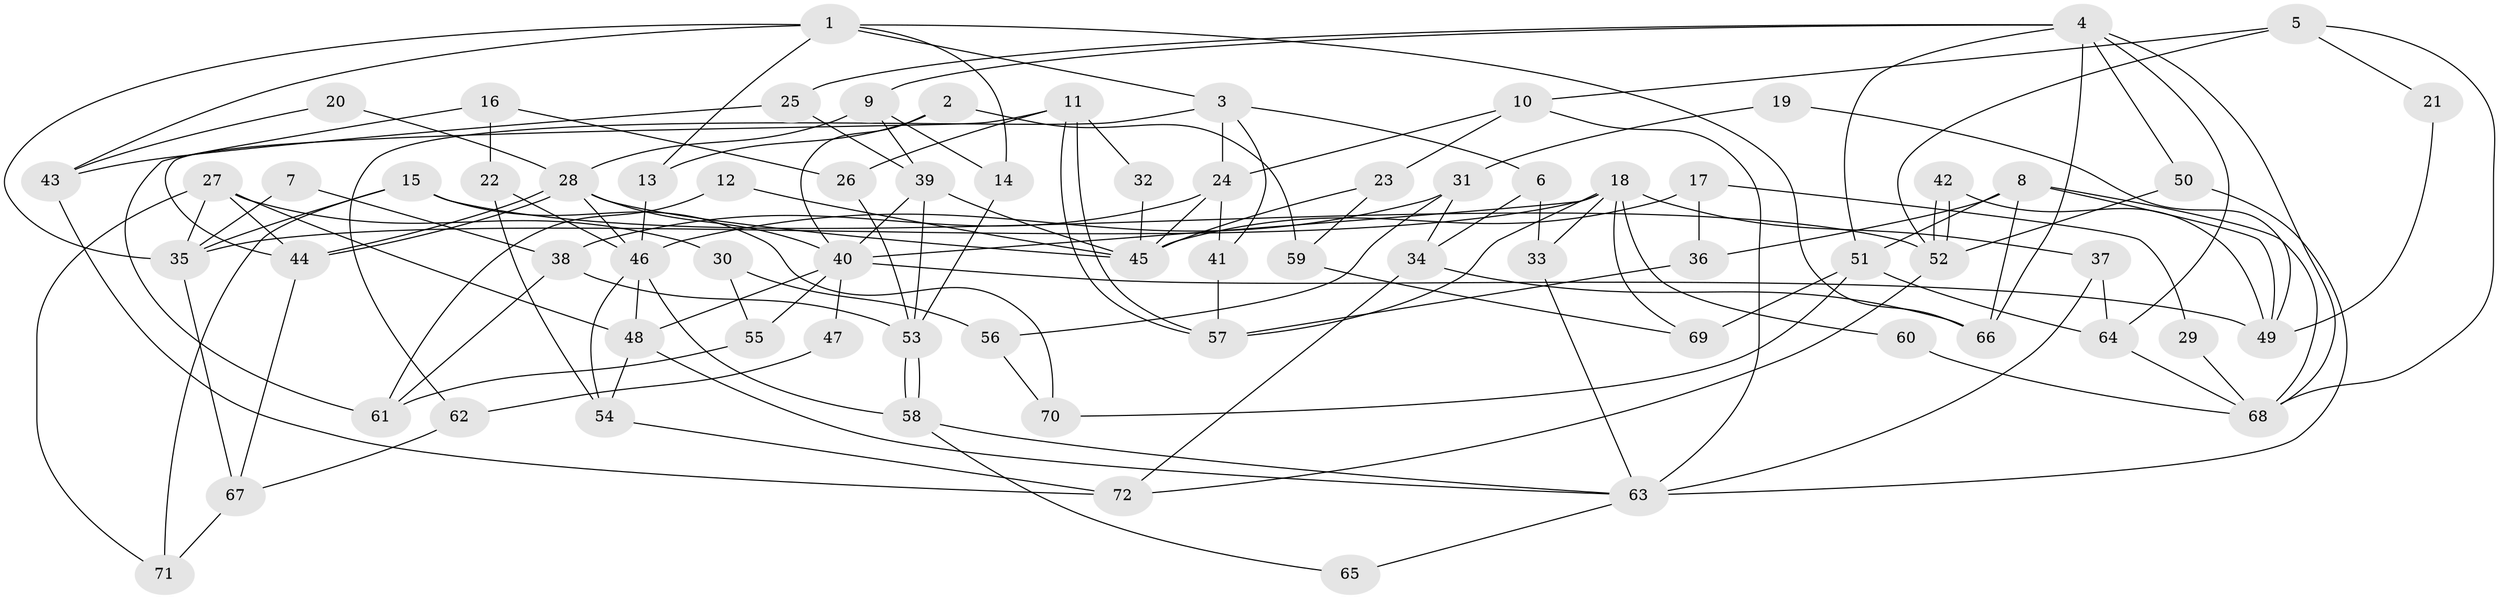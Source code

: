 // coarse degree distribution, {8: 0.06521739130434782, 4: 0.17391304347826086, 6: 0.08695652173913043, 7: 0.15217391304347827, 2: 0.17391304347826086, 5: 0.10869565217391304, 3: 0.17391304347826086, 9: 0.021739130434782608, 11: 0.021739130434782608, 10: 0.021739130434782608}
// Generated by graph-tools (version 1.1) at 2025/52/02/27/25 19:52:04]
// undirected, 72 vertices, 144 edges
graph export_dot {
graph [start="1"]
  node [color=gray90,style=filled];
  1;
  2;
  3;
  4;
  5;
  6;
  7;
  8;
  9;
  10;
  11;
  12;
  13;
  14;
  15;
  16;
  17;
  18;
  19;
  20;
  21;
  22;
  23;
  24;
  25;
  26;
  27;
  28;
  29;
  30;
  31;
  32;
  33;
  34;
  35;
  36;
  37;
  38;
  39;
  40;
  41;
  42;
  43;
  44;
  45;
  46;
  47;
  48;
  49;
  50;
  51;
  52;
  53;
  54;
  55;
  56;
  57;
  58;
  59;
  60;
  61;
  62;
  63;
  64;
  65;
  66;
  67;
  68;
  69;
  70;
  71;
  72;
  1 -- 43;
  1 -- 35;
  1 -- 3;
  1 -- 13;
  1 -- 14;
  1 -- 66;
  2 -- 13;
  2 -- 40;
  2 -- 59;
  3 -- 41;
  3 -- 6;
  3 -- 24;
  3 -- 62;
  4 -- 68;
  4 -- 66;
  4 -- 9;
  4 -- 25;
  4 -- 50;
  4 -- 51;
  4 -- 64;
  5 -- 10;
  5 -- 52;
  5 -- 21;
  5 -- 68;
  6 -- 34;
  6 -- 33;
  7 -- 38;
  7 -- 35;
  8 -- 51;
  8 -- 68;
  8 -- 36;
  8 -- 49;
  8 -- 66;
  9 -- 14;
  9 -- 28;
  9 -- 39;
  10 -- 63;
  10 -- 24;
  10 -- 23;
  11 -- 57;
  11 -- 57;
  11 -- 44;
  11 -- 26;
  11 -- 32;
  12 -- 45;
  12 -- 61;
  13 -- 46;
  14 -- 53;
  15 -- 35;
  15 -- 52;
  15 -- 70;
  15 -- 71;
  16 -- 26;
  16 -- 22;
  16 -- 61;
  17 -- 45;
  17 -- 36;
  17 -- 29;
  18 -- 40;
  18 -- 33;
  18 -- 35;
  18 -- 37;
  18 -- 57;
  18 -- 60;
  18 -- 69;
  19 -- 31;
  19 -- 49;
  20 -- 28;
  20 -- 43;
  21 -- 49;
  22 -- 46;
  22 -- 54;
  23 -- 59;
  23 -- 45;
  24 -- 45;
  24 -- 38;
  24 -- 41;
  25 -- 39;
  25 -- 43;
  26 -- 53;
  27 -- 35;
  27 -- 48;
  27 -- 30;
  27 -- 44;
  27 -- 71;
  28 -- 44;
  28 -- 44;
  28 -- 40;
  28 -- 45;
  28 -- 46;
  29 -- 68;
  30 -- 55;
  30 -- 56;
  31 -- 56;
  31 -- 46;
  31 -- 34;
  32 -- 45;
  33 -- 63;
  34 -- 66;
  34 -- 72;
  35 -- 67;
  36 -- 57;
  37 -- 63;
  37 -- 64;
  38 -- 53;
  38 -- 61;
  39 -- 45;
  39 -- 40;
  39 -- 53;
  40 -- 47;
  40 -- 48;
  40 -- 49;
  40 -- 55;
  41 -- 57;
  42 -- 52;
  42 -- 52;
  42 -- 49;
  43 -- 72;
  44 -- 67;
  46 -- 48;
  46 -- 54;
  46 -- 58;
  47 -- 62;
  48 -- 54;
  48 -- 63;
  50 -- 63;
  50 -- 52;
  51 -- 64;
  51 -- 69;
  51 -- 70;
  52 -- 72;
  53 -- 58;
  53 -- 58;
  54 -- 72;
  55 -- 61;
  56 -- 70;
  58 -- 63;
  58 -- 65;
  59 -- 69;
  60 -- 68;
  62 -- 67;
  63 -- 65;
  64 -- 68;
  67 -- 71;
}
